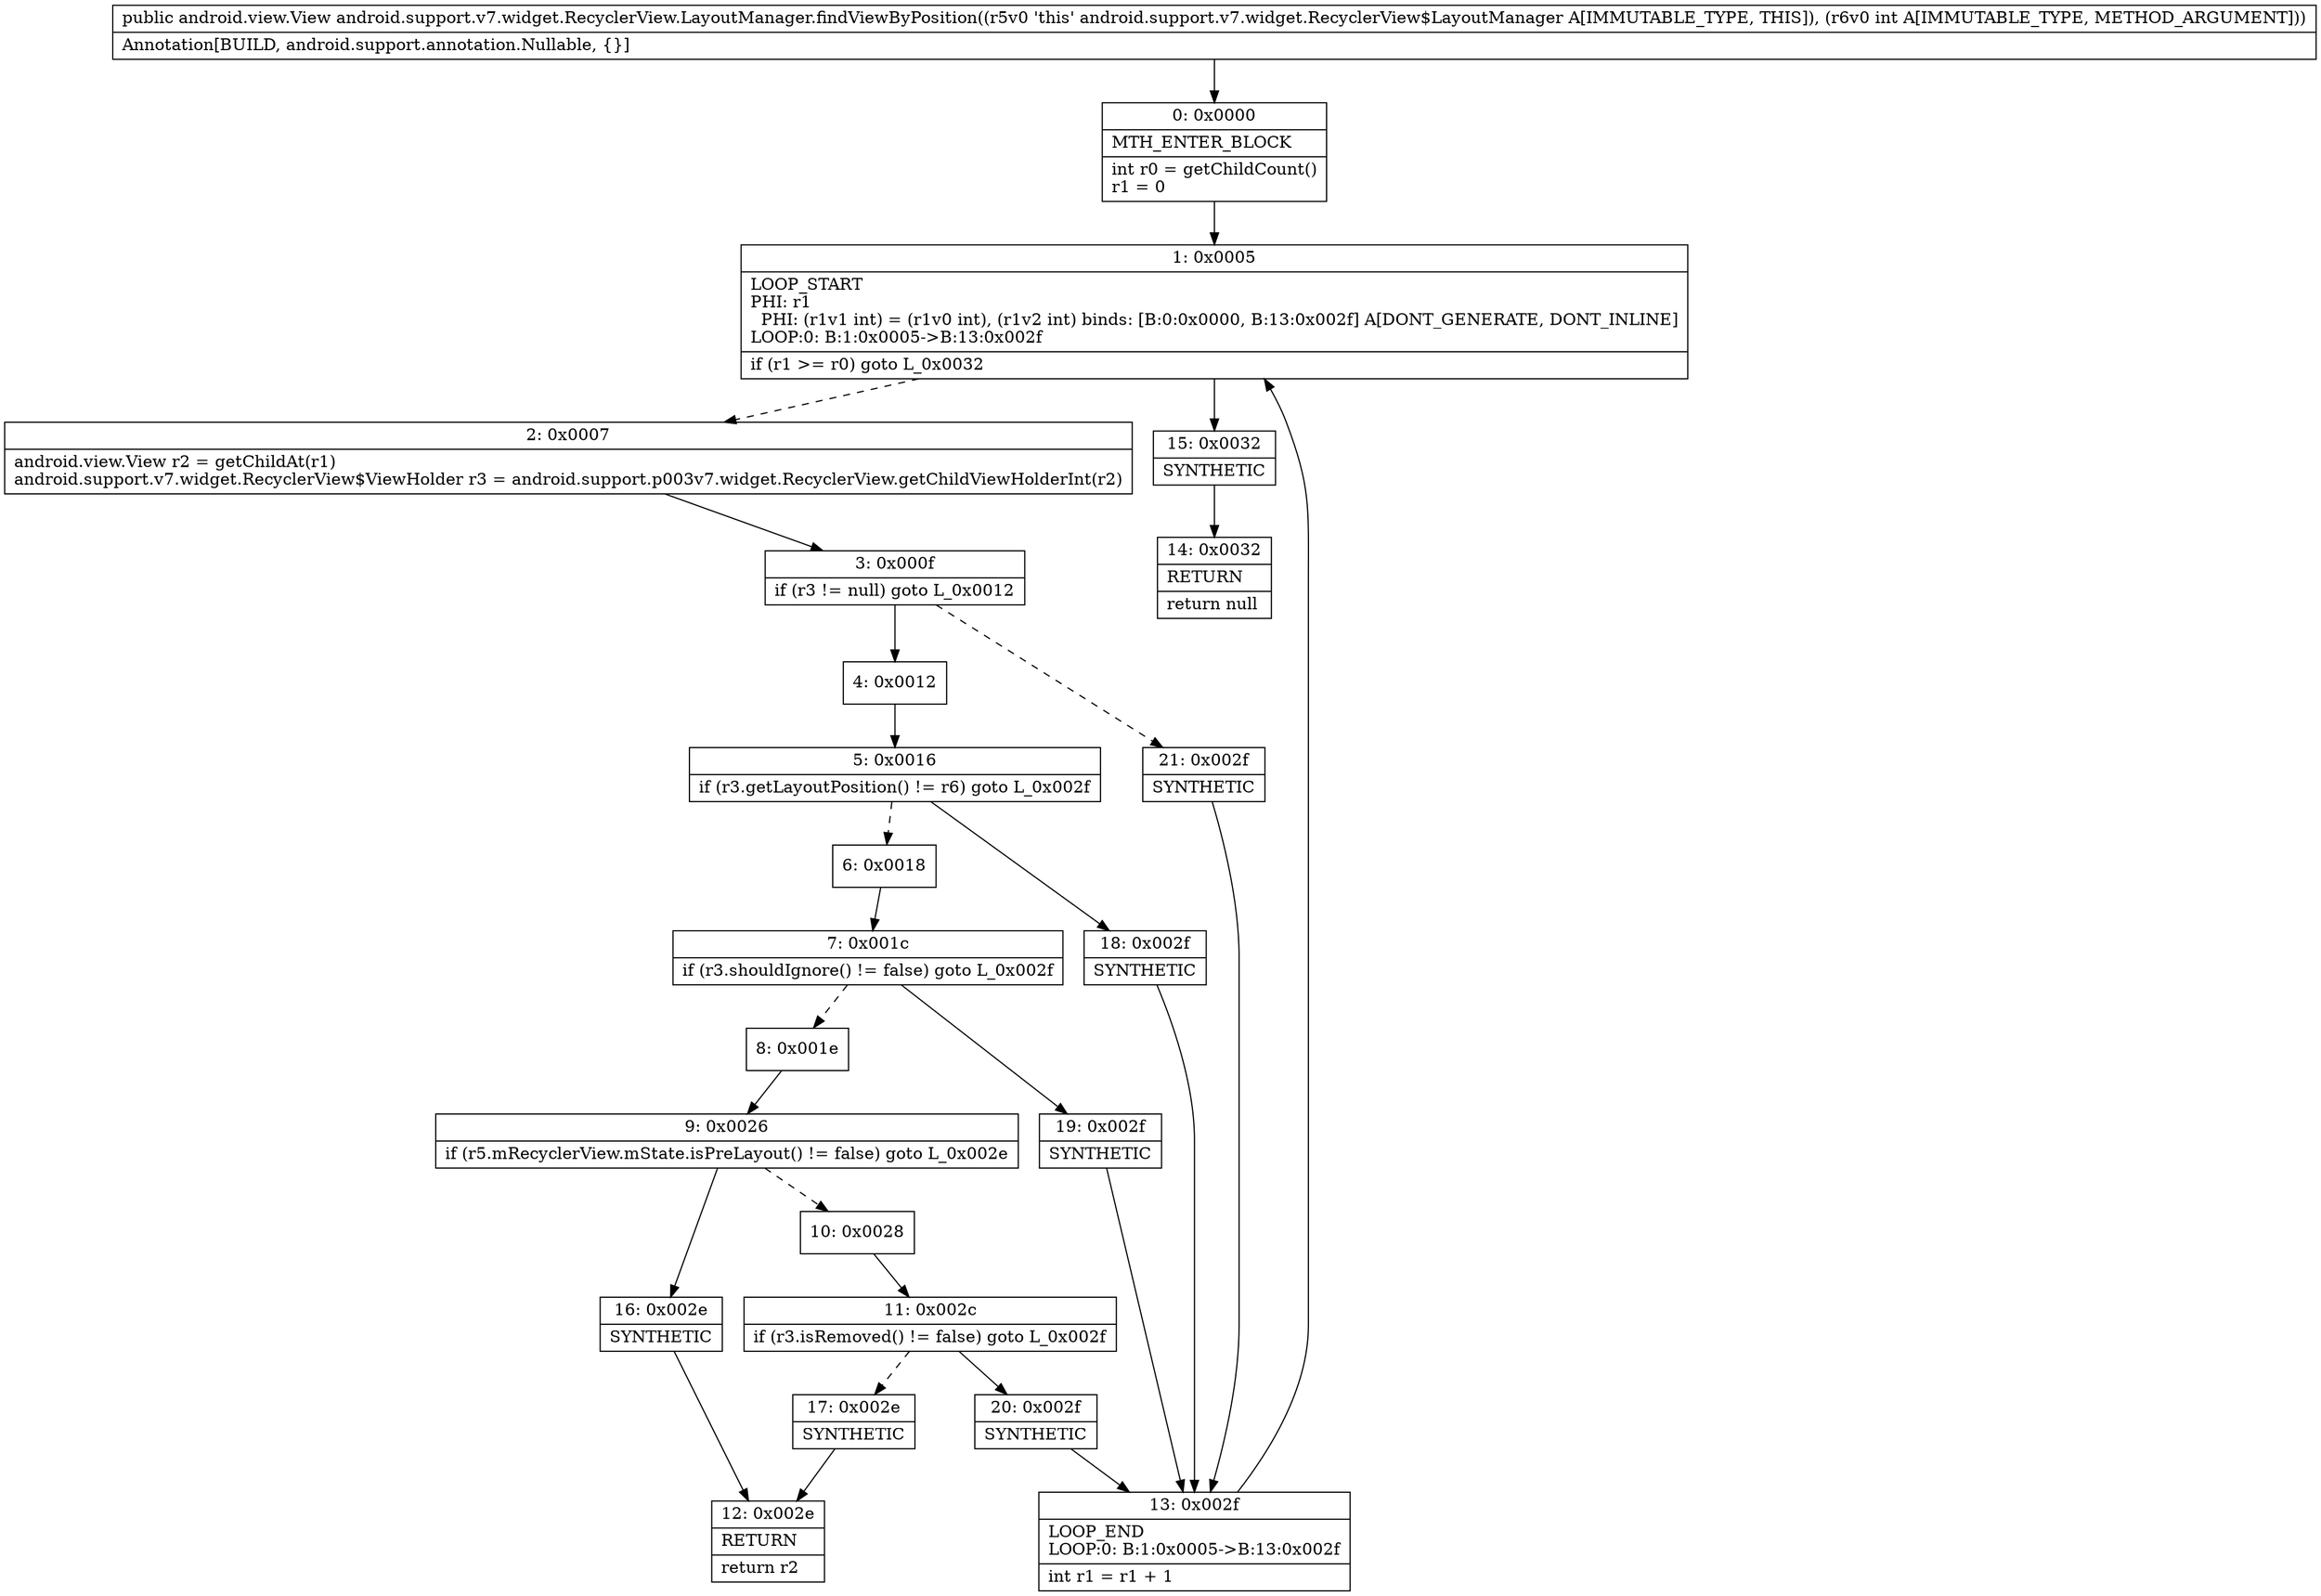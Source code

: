 digraph "CFG forandroid.support.v7.widget.RecyclerView.LayoutManager.findViewByPosition(I)Landroid\/view\/View;" {
Node_0 [shape=record,label="{0\:\ 0x0000|MTH_ENTER_BLOCK\l|int r0 = getChildCount()\lr1 = 0\l}"];
Node_1 [shape=record,label="{1\:\ 0x0005|LOOP_START\lPHI: r1 \l  PHI: (r1v1 int) = (r1v0 int), (r1v2 int) binds: [B:0:0x0000, B:13:0x002f] A[DONT_GENERATE, DONT_INLINE]\lLOOP:0: B:1:0x0005\-\>B:13:0x002f\l|if (r1 \>= r0) goto L_0x0032\l}"];
Node_2 [shape=record,label="{2\:\ 0x0007|android.view.View r2 = getChildAt(r1)\landroid.support.v7.widget.RecyclerView$ViewHolder r3 = android.support.p003v7.widget.RecyclerView.getChildViewHolderInt(r2)\l}"];
Node_3 [shape=record,label="{3\:\ 0x000f|if (r3 != null) goto L_0x0012\l}"];
Node_4 [shape=record,label="{4\:\ 0x0012}"];
Node_5 [shape=record,label="{5\:\ 0x0016|if (r3.getLayoutPosition() != r6) goto L_0x002f\l}"];
Node_6 [shape=record,label="{6\:\ 0x0018}"];
Node_7 [shape=record,label="{7\:\ 0x001c|if (r3.shouldIgnore() != false) goto L_0x002f\l}"];
Node_8 [shape=record,label="{8\:\ 0x001e}"];
Node_9 [shape=record,label="{9\:\ 0x0026|if (r5.mRecyclerView.mState.isPreLayout() != false) goto L_0x002e\l}"];
Node_10 [shape=record,label="{10\:\ 0x0028}"];
Node_11 [shape=record,label="{11\:\ 0x002c|if (r3.isRemoved() != false) goto L_0x002f\l}"];
Node_12 [shape=record,label="{12\:\ 0x002e|RETURN\l|return r2\l}"];
Node_13 [shape=record,label="{13\:\ 0x002f|LOOP_END\lLOOP:0: B:1:0x0005\-\>B:13:0x002f\l|int r1 = r1 + 1\l}"];
Node_14 [shape=record,label="{14\:\ 0x0032|RETURN\l|return null\l}"];
Node_15 [shape=record,label="{15\:\ 0x0032|SYNTHETIC\l}"];
Node_16 [shape=record,label="{16\:\ 0x002e|SYNTHETIC\l}"];
Node_17 [shape=record,label="{17\:\ 0x002e|SYNTHETIC\l}"];
Node_18 [shape=record,label="{18\:\ 0x002f|SYNTHETIC\l}"];
Node_19 [shape=record,label="{19\:\ 0x002f|SYNTHETIC\l}"];
Node_20 [shape=record,label="{20\:\ 0x002f|SYNTHETIC\l}"];
Node_21 [shape=record,label="{21\:\ 0x002f|SYNTHETIC\l}"];
MethodNode[shape=record,label="{public android.view.View android.support.v7.widget.RecyclerView.LayoutManager.findViewByPosition((r5v0 'this' android.support.v7.widget.RecyclerView$LayoutManager A[IMMUTABLE_TYPE, THIS]), (r6v0 int A[IMMUTABLE_TYPE, METHOD_ARGUMENT]))  | Annotation[BUILD, android.support.annotation.Nullable, \{\}]\l}"];
MethodNode -> Node_0;
Node_0 -> Node_1;
Node_1 -> Node_2[style=dashed];
Node_1 -> Node_15;
Node_2 -> Node_3;
Node_3 -> Node_4;
Node_3 -> Node_21[style=dashed];
Node_4 -> Node_5;
Node_5 -> Node_6[style=dashed];
Node_5 -> Node_18;
Node_6 -> Node_7;
Node_7 -> Node_8[style=dashed];
Node_7 -> Node_19;
Node_8 -> Node_9;
Node_9 -> Node_10[style=dashed];
Node_9 -> Node_16;
Node_10 -> Node_11;
Node_11 -> Node_17[style=dashed];
Node_11 -> Node_20;
Node_13 -> Node_1;
Node_15 -> Node_14;
Node_16 -> Node_12;
Node_17 -> Node_12;
Node_18 -> Node_13;
Node_19 -> Node_13;
Node_20 -> Node_13;
Node_21 -> Node_13;
}

